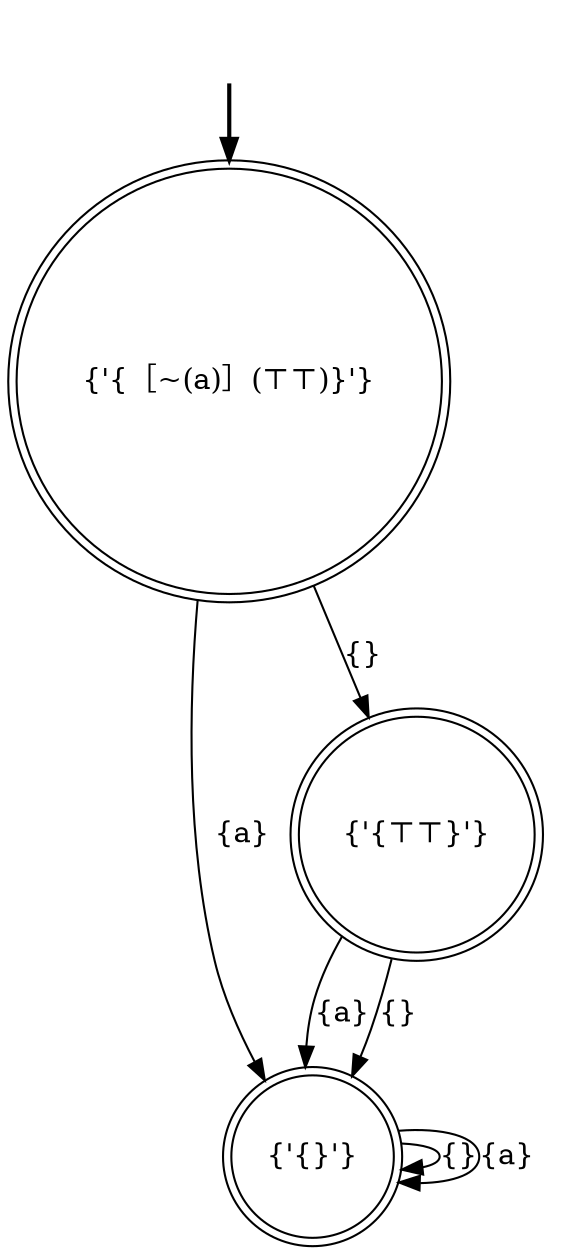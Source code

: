 digraph {
	fake [style=invisible]
	"{'{}'}" [shape=doublecircle]
	"{'{［~(a)］(⊤⊤)}'}" [root=true shape=doublecircle]
	"{'{⊤⊤}'}" [shape=doublecircle]
	fake -> "{'{［~(a)］(⊤⊤)}'}" [style=bold]
	"{'{}'}" -> "{'{}'}" [label="{}"]
	"{'{［~(a)］(⊤⊤)}'}" -> "{'{⊤⊤}'}" [label="{}"]
	"{'{［~(a)］(⊤⊤)}'}" -> "{'{}'}" [label="{a}"]
	"{'{⊤⊤}'}" -> "{'{}'}" [label="{a}"]
	"{'{}'}" -> "{'{}'}" [label="{a}"]
	"{'{⊤⊤}'}" -> "{'{}'}" [label="{}"]
}
